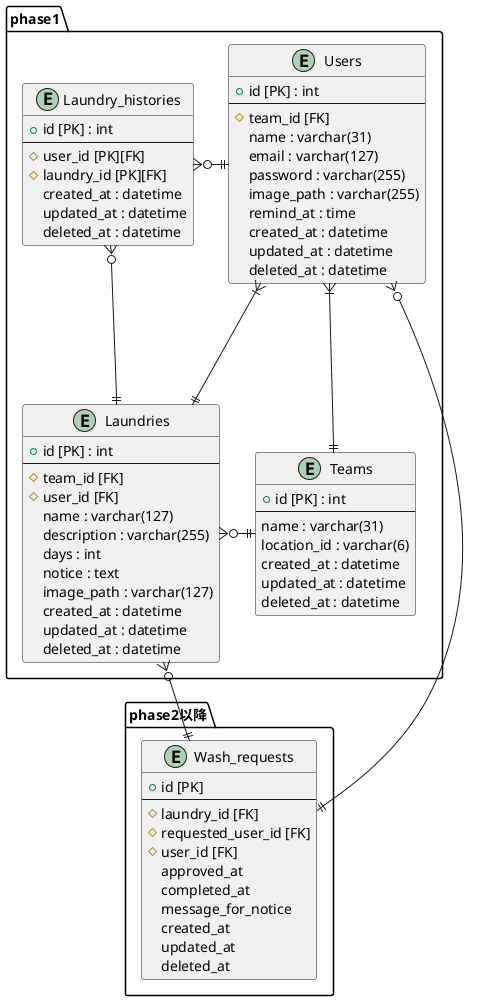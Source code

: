 @startuml

package phase1{
    entity Laundry_histories{
        + id [PK] : int
        --
        # user_id [PK][FK]
        # laundry_id [PK][FK]
        created_at : datetime
        updated_at : datetime
        deleted_at : datetime
    }

    entity Users{
    + id [PK] : int
    --
    # team_id [FK]
    name : varchar(31)
    email : varchar(127)
    password : varchar(255)
    image_path : varchar(255)
    remind_at : time
    created_at : datetime
    updated_at : datetime
    deleted_at : datetime
    }

    entity Teams
    {
    + id [PK] : int
    --
    name : varchar(31)
    location_id : varchar(6)
    created_at : datetime
    updated_at : datetime
    deleted_at : datetime
    }

    entity Laundries{
    + id [PK] : int
    --
    # team_id [FK]
    # user_id [FK]
    name : varchar(127)
    description : varchar(255)
    days : int
    notice : text
    image_path : varchar(127)
    created_at : datetime
    updated_at : datetime
    deleted_at : datetime
    }
}


package  phase2以降{
    entity Wash_requests{
    + id [PK]
    --
    # laundry_id [FK]
    # requested_user_id [FK]
    # user_id [FK]
    approved_at
    completed_at
    message_for_notice
    created_at
    updated_at
    deleted_at
    }
}

Laundry_histories }o-|| Users
Laundry_histories }o-|| Laundries
Users }|---|| Teams
Users }|--|| Laundries
Teams ||-o{ Laundries

Laundries }o--|| Wash_requests
Users }o-|| Wash_requests



@enduml
